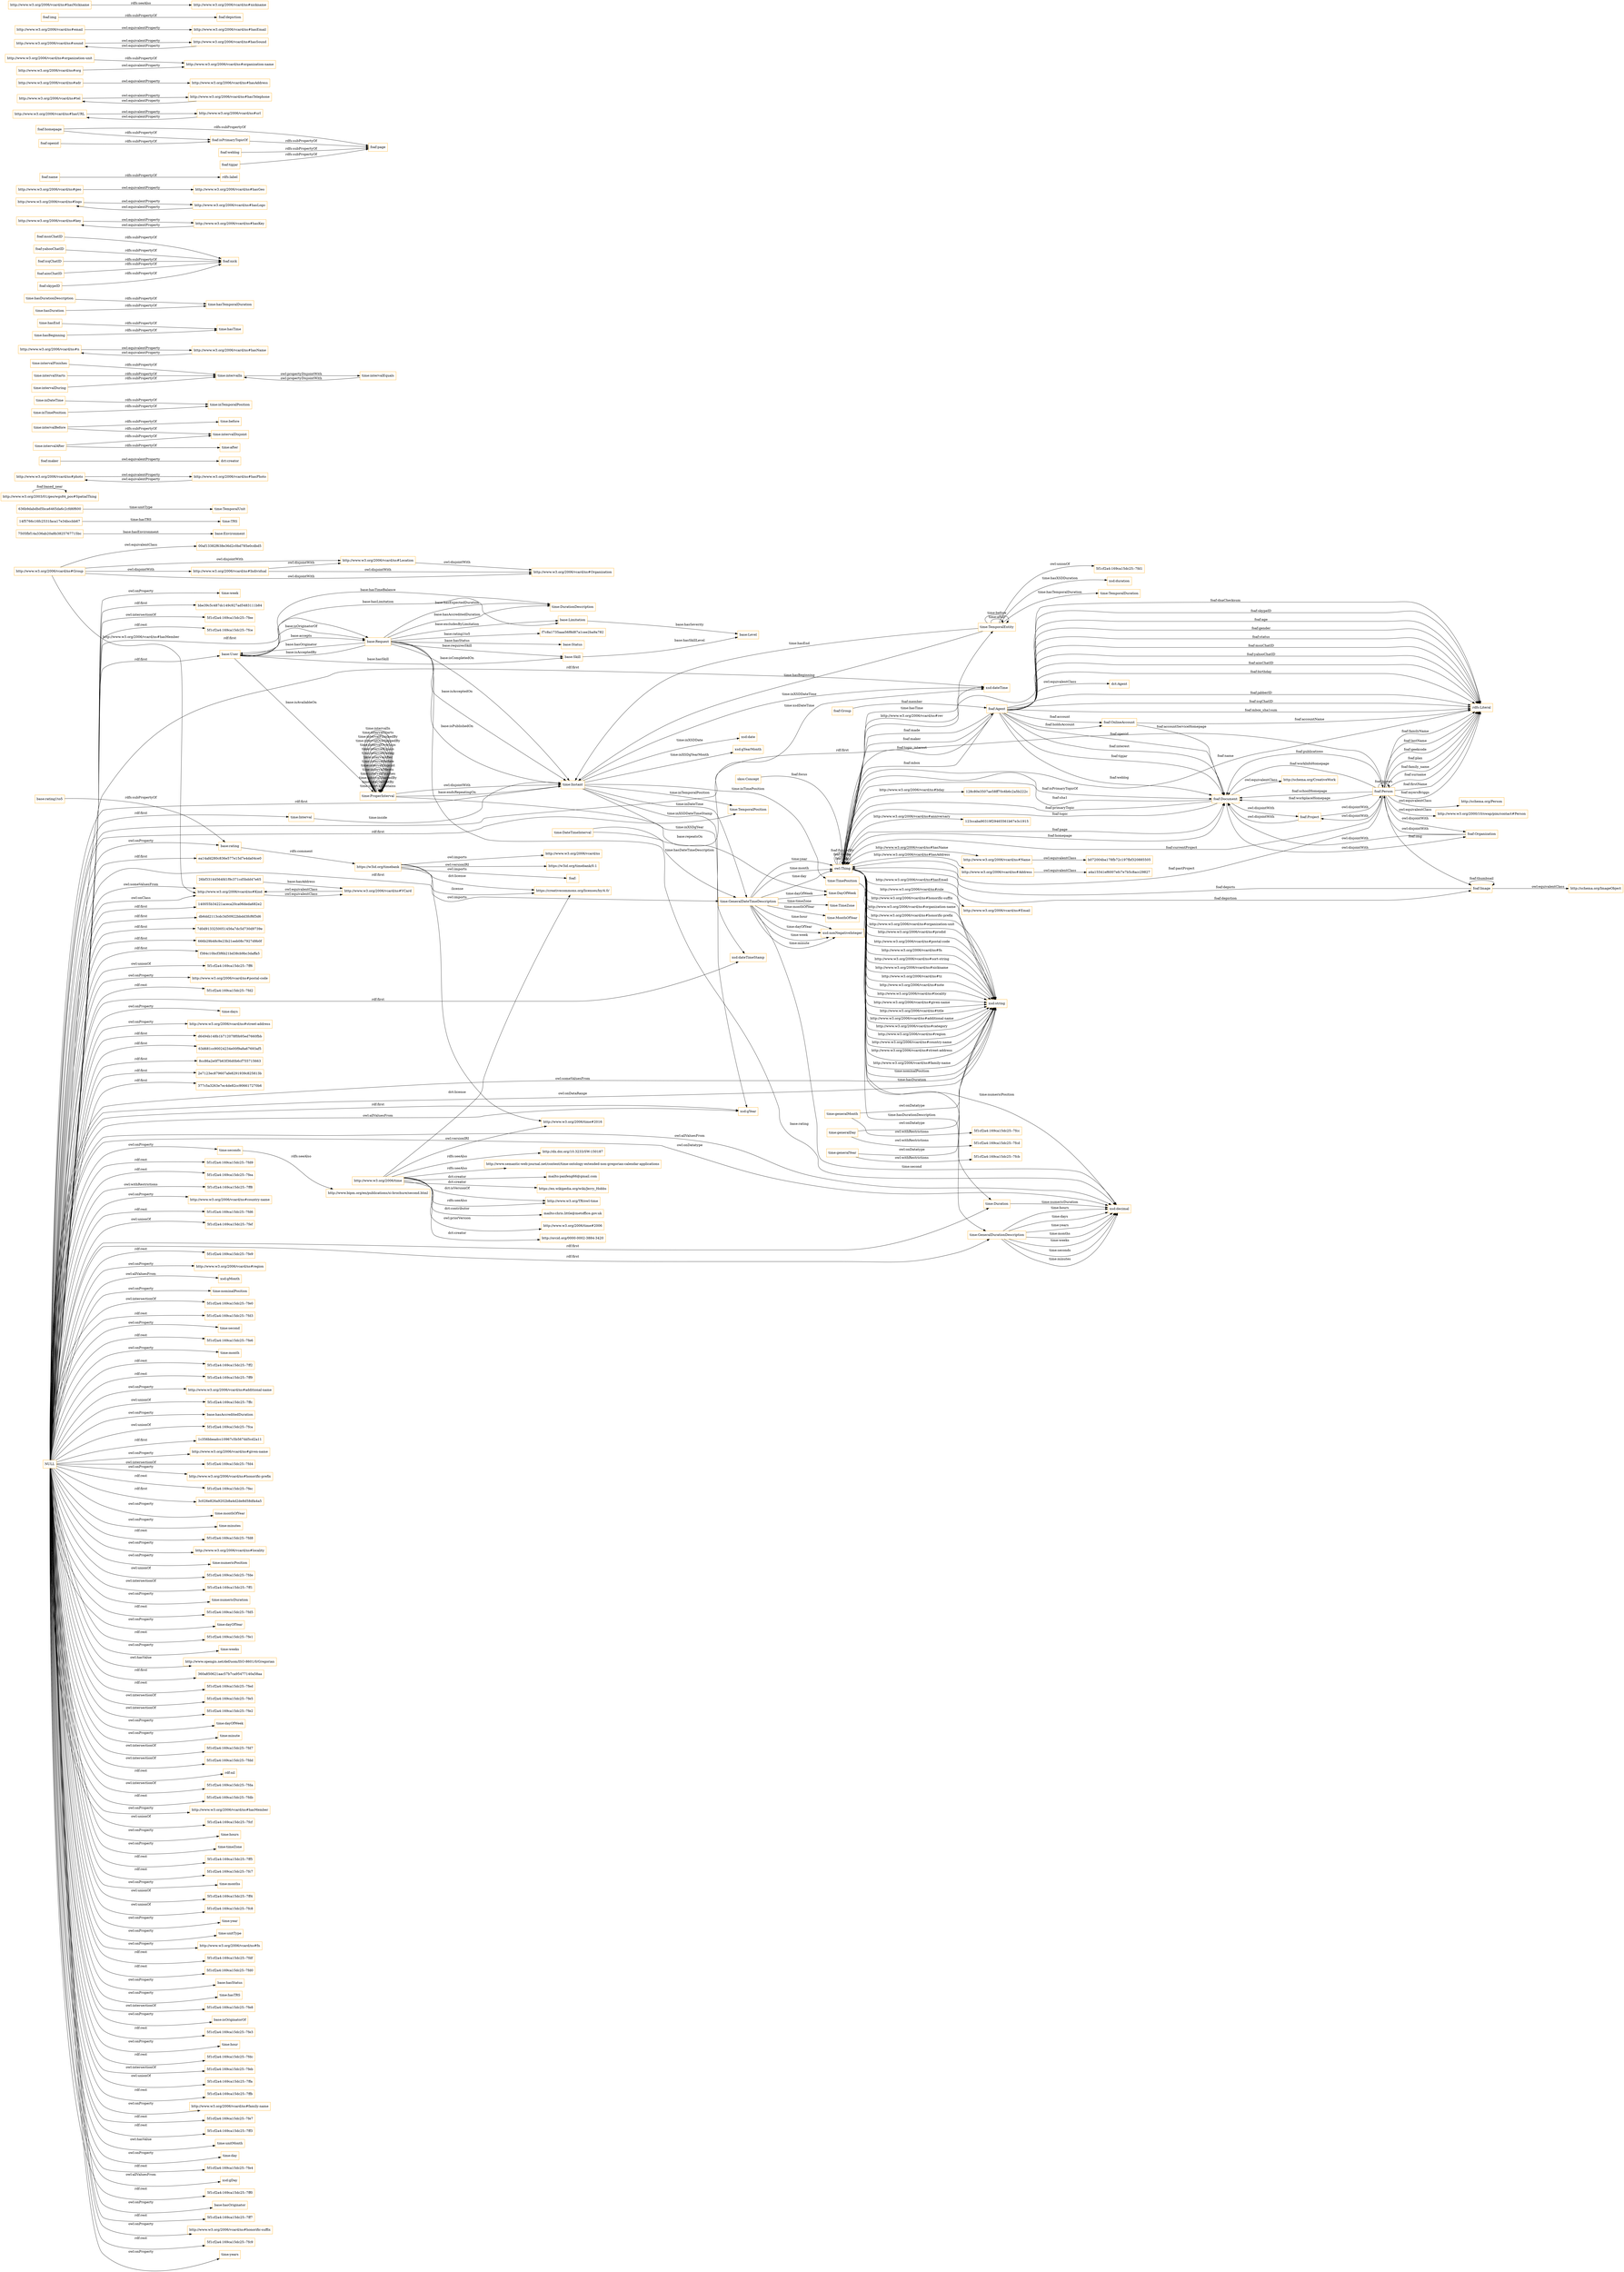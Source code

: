 digraph ar2dtool_diagram { 
rankdir=LR;
size="1501"
node [shape = rectangle, color="orange"]; "base:User" "base:Status" "base:Skill" "base:Request" "base:Limitation" "base:Level" "base:Environment" "7505fbf14a336ab20a8b3825767715bc" "26bf33144564fd1f9c371cd5bdd47e65" "ea14afd280c836e577e15d7e4da04ce0" "140055b34221aceca20ca06deda682e2" "db6dd2113cdc3d50922bbdd3fcf6f3d6" "7d0d9133250051456a7dc5d730d9739e" "666b29b48c9e23b21eeb08c7927d9b0f" "http://www.w3.org/2006/vcard/ns#Kind" "http://www.w3.org/2006/vcard/ns#Email" "00af13382f638e36d2c0bd785e0cdbd5" "a4a15541ef6007efc7e7b5c8acc29827" "http://www.w3.org/2006/vcard/ns#Location" "d6494b148b1b712078f0b95ed7660fbb" "b072004ba178fb72c197fbf320885505" "63d681cc90024234e00f9a8a67693af5" "http://www.w3.org/2006/vcard/ns#VCard" "8cc86a2e0f7b63f36d0b6cf755715663" "http://www.w3.org/2006/vcard/ns#Group" "2e7123ec879607afe8291939c825813b" "http://www.w3.org/2006/vcard/ns#Name" "http://www.w3.org/2006/vcard/ns#Individual" "http://www.w3.org/2006/vcard/ns#Address" "377c5a3263e7ec4de82cc906617270b6" "http://www.w3.org/2006/vcard/ns#Organization" "time:TimeZone" "time:GeneralDateTimeDescription" "time:DateTimeInterval" "time:DurationDescription" "time:TRS" "14f5766c16fc2531faca17e34bccbb67" "time:TemporalDuration" "time:Duration" "time:GeneralDurationDescription" "time:ProperInterval" "time:TimePosition" "time:TemporalPosition" "time:Interval" "time:TemporalEntity" "time:MonthOfYear" "636b9dabdbd5bca6465da6c2cfd6f600" "time:TemporalUnit" "time:Instant" "time:DayOfWeek" "foaf:Image" "foaf:Project" "foaf:Agent" "foaf:Document" "http://www.w3.org/2003/01/geo/wgs84_pos#SpatialThing" "foaf:OnlineAccount" "foaf:Person" "foaf:Organization" "foaf:Group" ; /*classes style*/
	"http://www.w3.org/2006/vcard/ns#photo" -> "http://www.w3.org/2006/vcard/ns#hasPhoto" [ label = "owl:equivalentProperty" ];
	"http://www.w3.org/2006/vcard/ns#hasPhoto" -> "http://www.w3.org/2006/vcard/ns#photo" [ label = "owl:equivalentProperty" ];
	"foaf:maker" -> "dct:creator" [ label = "owl:equivalentProperty" ];
	"http://www.w3.org/2006/time" -> "http://orcid.org/0000-0002-3884-3420" [ label = "dct:creator" ];
	"http://www.w3.org/2006/time" -> "http://www.w3.org/TR/owl-time" [ label = "rdfs:seeAlso" ];
	"http://www.w3.org/2006/time" -> "http://dx.doi.org/10.3233/SW-150187" [ label = "rdfs:seeAlso" ];
	"http://www.w3.org/2006/time" -> "http://www.semantic-web-journal.net/content/time-ontology-extended-non-gregorian-calendar-applications" [ label = "rdfs:seeAlso" ];
	"http://www.w3.org/2006/time" -> "http://www.w3.org/TR/owl-time" [ label = "dct:isVersionOf" ];
	"http://www.w3.org/2006/time" -> "http://www.w3.org/2006/time#2016" [ label = "owl:versionIRI" ];
	"http://www.w3.org/2006/time" -> "mailto:panfeng66@gmail.com" [ label = "dct:creator" ];
	"http://www.w3.org/2006/time" -> "https://en.wikipedia.org/wiki/Jerry_Hobbs" [ label = "dct:creator" ];
	"http://www.w3.org/2006/time" -> "mailto:chris.little@metoffice.gov.uk" [ label = "dct:contributor" ];
	"http://www.w3.org/2006/time" -> "http://www.w3.org/2006/time#2006" [ label = "owl:priorVersion" ];
	"http://www.w3.org/2006/time" -> "https://creativecommons.org/licenses/by/4.0/" [ label = "dct:license" ];
	"time:generalDay" -> "5f1cf2a4:169ca15dc25:-7fcd" [ label = "owl:withRestrictions" ];
	"time:generalDay" -> "xsd:string" [ label = "owl:onDatatype" ];
	"time:intervalBefore" -> "time:intervalDisjoint" [ label = "rdfs:subPropertyOf" ];
	"time:intervalBefore" -> "time:before" [ label = "rdfs:subPropertyOf" ];
	"time:inDateTime" -> "time:inTemporalPosition" [ label = "rdfs:subPropertyOf" ];
	"time:intervalFinishes" -> "time:intervalIn" [ label = "rdfs:subPropertyOf" ];
	"http://www.w3.org/2006/vcard/ns#n" -> "http://www.w3.org/2006/vcard/ns#hasName" [ label = "owl:equivalentProperty" ];
	"time:hasEnd" -> "time:hasTime" [ label = "rdfs:subPropertyOf" ];
	"time:hasDurationDescription" -> "time:hasTemporalDuration" [ label = "rdfs:subPropertyOf" ];
	"foaf:msnChatID" -> "foaf:nick" [ label = "rdfs:subPropertyOf" ];
	"foaf:yahooChatID" -> "foaf:nick" [ label = "rdfs:subPropertyOf" ];
	"time:intervalIn" -> "time:intervalEquals" [ label = "owl:propertyDisjointWith" ];
	"time:inTimePosition" -> "time:inTemporalPosition" [ label = "rdfs:subPropertyOf" ];
	"http://www.w3.org/2006/vcard/ns#VCard" -> "http://www.w3.org/2006/vcard/ns#Kind" [ label = "owl:equivalentClass" ];
	"http://www.w3.org/2006/vcard/ns#key" -> "http://www.w3.org/2006/vcard/ns#hasKey" [ label = "owl:equivalentProperty" ];
	"http://www.w3.org/2006/vcard/ns#Location" -> "http://www.w3.org/2006/vcard/ns#Organization" [ label = "owl:disjointWith" ];
	"time:generalYear" -> "5f1cf2a4:169ca15dc25:-7fcb" [ label = "owl:withRestrictions" ];
	"time:generalYear" -> "xsd:string" [ label = "owl:onDatatype" ];
	"http://www.w3.org/2006/vcard/ns#logo" -> "http://www.w3.org/2006/vcard/ns#hasLogo" [ label = "owl:equivalentProperty" ];
	"time:intervalStarts" -> "time:intervalIn" [ label = "rdfs:subPropertyOf" ];
	"foaf:Person" -> "foaf:Project" [ label = "owl:disjointWith" ];
	"foaf:Person" -> "http://schema.org/Person" [ label = "owl:equivalentClass" ];
	"foaf:Person" -> "http://www.w3.org/2000/10/swap/pim/contact#Person" [ label = "owl:equivalentClass" ];
	"foaf:Person" -> "foaf:Organization" [ label = "owl:disjointWith" ];
	"time:intervalDuring" -> "time:intervalIn" [ label = "rdfs:subPropertyOf" ];
	"http://www.w3.org/2006/vcard/ns#geo" -> "http://www.w3.org/2006/vcard/ns#hasGeo" [ label = "owl:equivalentProperty" ];
	"time:ProperInterval" -> "time:Instant" [ label = "owl:disjointWith" ];
	"time:seconds" -> "http://www.bipm.org/en/publications/si-brochure/second.html" [ label = "rdfs:seeAlso" ];
	"foaf:icqChatID" -> "foaf:nick" [ label = "rdfs:subPropertyOf" ];
	"foaf:name" -> "rdfs:label" [ label = "rdfs:subPropertyOf" ];
	"foaf:Project" -> "foaf:Document" [ label = "owl:disjointWith" ];
	"foaf:Project" -> "foaf:Person" [ label = "owl:disjointWith" ];
	"foaf:homepage" -> "foaf:page" [ label = "rdfs:subPropertyOf" ];
	"foaf:homepage" -> "foaf:isPrimaryTopicOf" [ label = "rdfs:subPropertyOf" ];
	"foaf:weblog" -> "foaf:page" [ label = "rdfs:subPropertyOf" ];
	"https://w3id.org/timebank" -> "http://www.w3.org/2006/time#2016" [ label = "owl:imports" ];
	"https://w3id.org/timebank" -> "http://www.w3.org/2006/vcard/ns" [ label = "owl:imports" ];
	"https://w3id.org/timebank" -> "https://creativecommons.org/licenses/by/4.0/" [ label = "dct:license" ];
	"https://w3id.org/timebank" -> "https://w3id.org/timebank/0.1" [ label = "owl:versionIRI" ];
	"https://w3id.org/timebank" -> "https://creativecommons.org/licenses/by/4.0/" [ label = ":license" ];
	"https://w3id.org/timebank" -> "foaf:" [ label = "owl:imports" ];
	"time:generalMonth" -> "5f1cf2a4:169ca15dc25:-7fcc" [ label = "owl:withRestrictions" ];
	"time:generalMonth" -> "xsd:string" [ label = "owl:onDatatype" ];
	"http://www.w3.org/2006/vcard/ns#hasURL" -> "http://www.w3.org/2006/vcard/ns#url" [ label = "owl:equivalentProperty" ];
	"time:intervalEquals" -> "time:intervalIn" [ label = "owl:propertyDisjointWith" ];
	"foaf:Image" -> "http://schema.org/ImageObject" [ label = "owl:equivalentClass" ];
	"http://www.w3.org/2006/vcard/ns#tel" -> "http://www.w3.org/2006/vcard/ns#hasTelephone" [ label = "owl:equivalentProperty" ];
	"foaf:isPrimaryTopicOf" -> "foaf:page" [ label = "rdfs:subPropertyOf" ];
	"foaf:Document" -> "foaf:Project" [ label = "owl:disjointWith" ];
	"foaf:Document" -> "foaf:Organization" [ label = "owl:disjointWith" ];
	"foaf:Document" -> "http://schema.org/CreativeWork" [ label = "owl:equivalentClass" ];
	"http://www.w3.org/2006/vcard/ns#adr" -> "http://www.w3.org/2006/vcard/ns#hasAddress" [ label = "owl:equivalentProperty" ];
	"base:rating" -> "https://w3id.org/timebank" [ label = "rdfs:comment" ];
	"foaf:aimChatID" -> "foaf:nick" [ label = "rdfs:subPropertyOf" ];
	"http://www.w3.org/2006/vcard/ns#Group" -> "00af13382f638e36d2c0bd785e0cdbd5" [ label = "owl:equivalentClass" ];
	"http://www.w3.org/2006/vcard/ns#Group" -> "http://www.w3.org/2006/vcard/ns#Organization" [ label = "owl:disjointWith" ];
	"http://www.w3.org/2006/vcard/ns#Group" -> "http://www.w3.org/2006/vcard/ns#Location" [ label = "owl:disjointWith" ];
	"http://www.w3.org/2006/vcard/ns#Group" -> "http://www.w3.org/2006/vcard/ns#Individual" [ label = "owl:disjointWith" ];
	"http://www.w3.org/2006/vcard/ns#hasTelephone" -> "http://www.w3.org/2006/vcard/ns#tel" [ label = "owl:equivalentProperty" ];
	"time:hasDuration" -> "time:hasTemporalDuration" [ label = "rdfs:subPropertyOf" ];
	"time:hasBeginning" -> "time:hasTime" [ label = "rdfs:subPropertyOf" ];
	"http://www.w3.org/2006/vcard/ns#Kind" -> "http://www.w3.org/2006/vcard/ns#VCard" [ label = "owl:equivalentClass" ];
	"foaf:openid" -> "foaf:isPrimaryTopicOf" [ label = "rdfs:subPropertyOf" ];
	"http://www.w3.org/2006/vcard/ns#organization-unit" -> "http://www.w3.org/2006/vcard/ns#organization-name" [ label = "rdfs:subPropertyOf" ];
	"http://www.w3.org/2006/vcard/ns#sound" -> "http://www.w3.org/2006/vcard/ns#hasSound" [ label = "owl:equivalentProperty" ];
	"http://www.w3.org/2006/vcard/ns#hasSound" -> "http://www.w3.org/2006/vcard/ns#sound" [ label = "owl:equivalentProperty" ];
	"http://www.w3.org/2006/vcard/ns#hasKey" -> "http://www.w3.org/2006/vcard/ns#key" [ label = "owl:equivalentProperty" ];
	"http://www.w3.org/2006/vcard/ns#email" -> "http://www.w3.org/2006/vcard/ns#hasEmail" [ label = "owl:equivalentProperty" ];
	"foaf:Agent" -> "dct:Agent" [ label = "owl:equivalentClass" ];
	"foaf:Organization" -> "foaf:Document" [ label = "owl:disjointWith" ];
	"foaf:Organization" -> "foaf:Person" [ label = "owl:disjointWith" ];
	"foaf:img" -> "foaf:depiction" [ label = "rdfs:subPropertyOf" ];
	"foaf:skypeID" -> "foaf:nick" [ label = "rdfs:subPropertyOf" ];
	"time:TemporalEntity" -> "5f1cf2a4:169ca15dc25:-7fd1" [ label = "owl:unionOf" ];
	"http://www.w3.org/2006/vcard/ns#Individual" -> "http://www.w3.org/2006/vcard/ns#Organization" [ label = "owl:disjointWith" ];
	"http://www.w3.org/2006/vcard/ns#Individual" -> "http://www.w3.org/2006/vcard/ns#Location" [ label = "owl:disjointWith" ];
	"base:rating1to5" -> "base:rating" [ label = "rdfs:subPropertyOf" ];
	"http://www.w3.org/2006/vcard/ns#hasLogo" -> "http://www.w3.org/2006/vcard/ns#logo" [ label = "owl:equivalentProperty" ];
	"NULL" -> "5f1cf2a4:169ca15dc25:-7fea" [ label = "rdf:rest" ];
	"NULL" -> "foaf:Person" [ label = "rdf:first" ];
	"NULL" -> "5f1cf2a4:169ca15dc25:-7ff8" [ label = "owl:withRestrictions" ];
	"NULL" -> "http://www.w3.org/2006/vcard/ns#country-name" [ label = "owl:onProperty" ];
	"NULL" -> "666b29b48c9e23b21eeb08c7927d9b0f" [ label = "rdf:first" ];
	"NULL" -> "5f1cf2a4:169ca15dc25:-7fd6" [ label = "rdf:rest" ];
	"NULL" -> "5f1cf2a4:169ca15dc25:-7fef" [ label = "owl:unionOf" ];
	"NULL" -> "xsd:gYear" [ label = "rdf:first" ];
	"NULL" -> "2e7123ec879607afe8291939c825813b" [ label = "rdf:first" ];
	"NULL" -> "5f1cf2a4:169ca15dc25:-7fe9" [ label = "rdf:rest" ];
	"NULL" -> "http://www.w3.org/2006/vcard/ns#region" [ label = "owl:onProperty" ];
	"NULL" -> "xsd:gMonth" [ label = "owl:allValuesFrom" ];
	"NULL" -> "time:nominalPosition" [ label = "owl:onProperty" ];
	"NULL" -> "5f1cf2a4:169ca15dc25:-7fe0" [ label = "owl:intersectionOf" ];
	"NULL" -> "5f1cf2a4:169ca15dc25:-7fd3" [ label = "rdf:rest" ];
	"NULL" -> "7d0d9133250051456a7dc5d730d9739e" [ label = "rdf:first" ];
	"NULL" -> "base:Request" [ label = "rdf:first" ];
	"NULL" -> "time:second" [ label = "owl:onProperty" ];
	"NULL" -> "5f1cf2a4:169ca15dc25:-7fe6" [ label = "rdf:rest" ];
	"NULL" -> "http://www.w3.org/2006/vcard/ns#Kind" [ label = "owl:onClass" ];
	"NULL" -> "time:month" [ label = "owl:onProperty" ];
	"NULL" -> "5f1cf2a4:169ca15dc25:-7ff2" [ label = "rdf:rest" ];
	"NULL" -> "base:User" [ label = "rdf:first" ];
	"NULL" -> "5f1cf2a4:169ca15dc25:-7ff9" [ label = "rdf:rest" ];
	"NULL" -> "db6dd2113cdc3d50922bbdd3fcf6f3d6" [ label = "rdf:first" ];
	"NULL" -> "http://www.w3.org/2006/vcard/ns#additional-name" [ label = "owl:onProperty" ];
	"NULL" -> "time:GeneralDurationDescription" [ label = "rdf:first" ];
	"NULL" -> "5f1cf2a4:169ca15dc25:-7ffc" [ label = "owl:unionOf" ];
	"NULL" -> "base:hasAccreditedDuration" [ label = "owl:onProperty" ];
	"NULL" -> "5f1cf2a4:169ca15dc25:-7fca" [ label = "owl:unionOf" ];
	"NULL" -> "1c356bbeadcc10967c5b567dd5cd2a11" [ label = "rdf:first" ];
	"NULL" -> "time:GeneralDateTimeDescription" [ label = "rdf:first" ];
	"NULL" -> "http://www.w3.org/2006/vcard/ns#given-name" [ label = "owl:onProperty" ];
	"NULL" -> "5f1cf2a4:169ca15dc25:-7fd4" [ label = "owl:intersectionOf" ];
	"NULL" -> "http://www.w3.org/2006/vcard/ns#honorific-prefix" [ label = "owl:onProperty" ];
	"NULL" -> "5f1cf2a4:169ca15dc25:-7fec" [ label = "rdf:rest" ];
	"NULL" -> "3c026e826a9202b8a4d2de8d58dfa4a5" [ label = "rdf:first" ];
	"NULL" -> "time:monthOfYear" [ label = "owl:onProperty" ];
	"NULL" -> "time:minutes" [ label = "owl:onProperty" ];
	"NULL" -> "d6494b148b1b712078f0b95ed7660fbb" [ label = "rdf:first" ];
	"NULL" -> "5f1cf2a4:169ca15dc25:-7fd8" [ label = "rdf:rest" ];
	"NULL" -> "http://www.w3.org/2006/vcard/ns#locality" [ label = "owl:onProperty" ];
	"NULL" -> "time:numericPosition" [ label = "owl:onProperty" ];
	"NULL" -> "5f1cf2a4:169ca15dc25:-7fde" [ label = "owl:unionOf" ];
	"NULL" -> "5f1cf2a4:169ca15dc25:-7ff1" [ label = "owl:intersectionOf" ];
	"NULL" -> "time:numericDuration" [ label = "owl:onProperty" ];
	"NULL" -> "xsd:decimal" [ label = "owl:onDatatype" ];
	"NULL" -> "5f1cf2a4:169ca15dc25:-7fd5" [ label = "rdf:rest" ];
	"NULL" -> "time:dayOfYear" [ label = "owl:onProperty" ];
	"NULL" -> "5f1cf2a4:169ca15dc25:-7fe1" [ label = "rdf:rest" ];
	"NULL" -> "time:weeks" [ label = "owl:onProperty" ];
	"NULL" -> "http://www.opengis.net/def/uom/ISO-8601/0/Gregorian" [ label = "owl:hasValue" ];
	"NULL" -> "360a850621aac57b7ca95477140a58aa" [ label = "rdf:first" ];
	"NULL" -> "time:TemporalPosition" [ label = "rdf:first" ];
	"NULL" -> "5f1cf2a4:169ca15dc25:-7fed" [ label = "rdf:rest" ];
	"NULL" -> "5f1cf2a4:169ca15dc25:-7fe5" [ label = "owl:intersectionOf" ];
	"NULL" -> "5f1cf2a4:169ca15dc25:-7fe2" [ label = "owl:intersectionOf" ];
	"NULL" -> "time:dayOfWeek" [ label = "owl:onProperty" ];
	"NULL" -> "time:minute" [ label = "owl:onProperty" ];
	"NULL" -> "5f1cf2a4:169ca15dc25:-7fd7" [ label = "owl:intersectionOf" ];
	"NULL" -> "5f1cf2a4:169ca15dc25:-7fdd" [ label = "owl:intersectionOf" ];
	"NULL" -> "rdf:nil" [ label = "rdf:rest" ];
	"NULL" -> "5f1cf2a4:169ca15dc25:-7fda" [ label = "owl:intersectionOf" ];
	"NULL" -> "http://www.w3.org/2006/vcard/ns#Kind" [ label = "owl:someValuesFrom" ];
	"NULL" -> "5f1cf2a4:169ca15dc25:-7fdb" [ label = "rdf:rest" ];
	"NULL" -> "http://www.w3.org/2006/vcard/ns#hasMember" [ label = "owl:onProperty" ];
	"NULL" -> "5f1cf2a4:169ca15dc25:-7fcf" [ label = "owl:unionOf" ];
	"NULL" -> "time:hours" [ label = "owl:onProperty" ];
	"NULL" -> "time:timeZone" [ label = "owl:onProperty" ];
	"NULL" -> "5f1cf2a4:169ca15dc25:-7ff5" [ label = "rdf:rest" ];
	"NULL" -> "5f1cf2a4:169ca15dc25:-7fc7" [ label = "rdf:rest" ];
	"NULL" -> "time:months" [ label = "owl:onProperty" ];
	"NULL" -> "5f1cf2a4:169ca15dc25:-7ff4" [ label = "owl:unionOf" ];
	"NULL" -> "base:rating" [ label = "owl:onProperty" ];
	"NULL" -> "5f1cf2a4:169ca15dc25:-7fc8" [ label = "owl:unionOf" ];
	"NULL" -> "time:year" [ label = "owl:onProperty" ];
	"NULL" -> "time:unitType" [ label = "owl:onProperty" ];
	"NULL" -> "time:Duration" [ label = "rdf:first" ];
	"NULL" -> "time:seconds" [ label = "owl:onProperty" ];
	"NULL" -> "xsd:dateTime" [ label = "rdf:first" ];
	"NULL" -> "http://www.w3.org/2006/vcard/ns#fn" [ label = "owl:onProperty" ];
	"NULL" -> "8cc86a2e0f7b63f36d0b6cf755715663" [ label = "rdf:first" ];
	"NULL" -> "5f1cf2a4:169ca15dc25:-7fdf" [ label = "rdf:rest" ];
	"NULL" -> "5f1cf2a4:169ca15dc25:-7fd0" [ label = "rdf:rest" ];
	"NULL" -> "base:hasStatus" [ label = "owl:onProperty" ];
	"NULL" -> "time:hasTRS" [ label = "owl:onProperty" ];
	"NULL" -> "63d681cc90024234e00f9a8a67693af5" [ label = "rdf:first" ];
	"NULL" -> "5f1cf2a4:169ca15dc25:-7fe8" [ label = "owl:intersectionOf" ];
	"NULL" -> "base:isOriginatorOf" [ label = "owl:onProperty" ];
	"NULL" -> "5f1cf2a4:169ca15dc25:-7fe3" [ label = "rdf:rest" ];
	"NULL" -> "time:hour" [ label = "owl:onProperty" ];
	"NULL" -> "5f1cf2a4:169ca15dc25:-7fdc" [ label = "rdf:rest" ];
	"NULL" -> "5f1cf2a4:169ca15dc25:-7feb" [ label = "owl:intersectionOf" ];
	"NULL" -> "5f1cf2a4:169ca15dc25:-7ffa" [ label = "owl:unionOf" ];
	"NULL" -> "5f1cf2a4:169ca15dc25:-7ffb" [ label = "rdf:rest" ];
	"NULL" -> "xsd:string" [ label = "owl:onDataRange" ];
	"NULL" -> "http://www.w3.org/2006/vcard/ns#family-name" [ label = "owl:onProperty" ];
	"NULL" -> "ea14afd280c836e577e15d7e4da04ce0" [ label = "rdf:first" ];
	"NULL" -> "5f1cf2a4:169ca15dc25:-7fe7" [ label = "rdf:rest" ];
	"NULL" -> "5f1cf2a4:169ca15dc25:-7ff3" [ label = "rdf:rest" ];
	"NULL" -> "time:unitMonth" [ label = "owl:hasValue" ];
	"NULL" -> "xsd:gYear" [ label = "owl:allValuesFrom" ];
	"NULL" -> "time:day" [ label = "owl:onProperty" ];
	"NULL" -> "5f1cf2a4:169ca15dc25:-7fe4" [ label = "rdf:rest" ];
	"NULL" -> "xsd:gDay" [ label = "owl:allValuesFrom" ];
	"NULL" -> "5f1cf2a4:169ca15dc25:-7ff0" [ label = "rdf:rest" ];
	"NULL" -> "140055b34221aceca20ca06deda682e2" [ label = "rdf:first" ];
	"NULL" -> "base:hasOriginator" [ label = "owl:onProperty" ];
	"NULL" -> "377c5a3263e7ec4de82cc906617270b6" [ label = "rdf:first" ];
	"NULL" -> "time:Interval" [ label = "rdf:first" ];
	"NULL" -> "5f1cf2a4:169ca15dc25:-7ff7" [ label = "rdf:rest" ];
	"NULL" -> "http://www.w3.org/2006/vcard/ns#honorific-suffix" [ label = "owl:onProperty" ];
	"NULL" -> "5f1cf2a4:169ca15dc25:-7fc9" [ label = "rdf:rest" ];
	"NULL" -> "time:years" [ label = "owl:onProperty" ];
	"NULL" -> "time:Instant" [ label = "rdf:first" ];
	"NULL" -> "time:week" [ label = "owl:onProperty" ];
	"NULL" -> "xsd:decimal" [ label = "owl:allValuesFrom" ];
	"NULL" -> "bbe39c5c487dc149c927ad5483111b84" [ label = "rdf:first" ];
	"NULL" -> "5f1cf2a4:169ca15dc25:-7fee" [ label = "owl:intersectionOf" ];
	"NULL" -> "5f1cf2a4:169ca15dc25:-7fce" [ label = "rdf:rest" ];
	"NULL" -> "xsd:dateTimeStamp" [ label = "rdf:first" ];
	"NULL" -> "f384c10bcf3f6b21bd38cb9bc3daffa5" [ label = "rdf:first" ];
	"NULL" -> "5f1cf2a4:169ca15dc25:-7ff6" [ label = "owl:unionOf" ];
	"NULL" -> "http://www.w3.org/2006/vcard/ns#postal-code" [ label = "owl:onProperty" ];
	"NULL" -> "5f1cf2a4:169ca15dc25:-7fd2" [ label = "rdf:rest" ];
	"NULL" -> "time:days" [ label = "owl:onProperty" ];
	"NULL" -> "http://www.w3.org/2006/vcard/ns#street-address" [ label = "owl:onProperty" ];
	"NULL" -> "xsd:string" [ label = "owl:someValuesFrom" ];
	"NULL" -> "5f1cf2a4:169ca15dc25:-7fd9" [ label = "rdf:rest" ];
	"http://www.w3.org/2006/vcard/ns#hasNickname" -> "http://www.w3.org/2006/vcard/ns#nickname" [ label = "rdfs:seeAlso" ];
	"http://www.w3.org/2006/vcard/ns#hasName" -> "http://www.w3.org/2006/vcard/ns#n" [ label = "owl:equivalentProperty" ];
	"time:intervalAfter" -> "time:intervalDisjoint" [ label = "rdfs:subPropertyOf" ];
	"time:intervalAfter" -> "time:after" [ label = "rdfs:subPropertyOf" ];
	"http://www.w3.org/2006/vcard/ns#org" -> "http://www.w3.org/2006/vcard/ns#organization-name" [ label = "owl:equivalentProperty" ];
	"http://www.w3.org/2006/vcard/ns#Address" -> "a4a15541ef6007efc7e7b5c8acc29827" [ label = "owl:equivalentClass" ];
	"foaf:tipjar" -> "foaf:page" [ label = "rdfs:subPropertyOf" ];
	"http://www.w3.org/2006/vcard/ns#url" -> "http://www.w3.org/2006/vcard/ns#hasURL" [ label = "owl:equivalentProperty" ];
	"http://www.w3.org/2006/vcard/ns#Name" -> "b072004ba178fb72c197fbf320885505" [ label = "owl:equivalentClass" ];
	"time:TimePosition" -> "xsd:string" [ label = "time:nominalPosition" ];
	"owl:Thing" -> "rdfs:Literal" [ label = "foaf:name" ];
	"owl:Thing" -> "foaf:Document" [ label = "foaf:page" ];
	"time:GeneralDateTimeDescription" -> "time:DayOfWeek" [ label = "time:dayOfWeek" ];
	"time:TemporalEntity" -> "time:Instant" [ label = "time:hasEnd" ];
	"time:ProperInterval" -> "time:Instant" [ label = "base:endsRepeatingOn" ];
	"time:ProperInterval" -> "time:ProperInterval" [ label = "time:intervalContains" ];
	"time:Instant" -> "xsd:gYear" [ label = "time:inXSDgYear" ];
	"foaf:Agent" -> "foaf:Document" [ label = "foaf:openid" ];
	"owl:Thing" -> "xsd:string" [ label = "http://www.w3.org/2006/vcard/ns#prodid" ];
	"time:TemporalEntity" -> "time:Instant" [ label = "time:hasBeginning" ];
	"owl:Thing" -> "xsd:string" [ label = "http://www.w3.org/2006/vcard/ns#postal-code" ];
	"base:Request" -> "time:Instant" [ label = "base:isCompletedOn" ];
	"owl:Thing" -> "rdfs:Literal" [ label = "foaf:dnaChecksum" ];
	"owl:Thing" -> "xsd:string" [ label = "http://www.w3.org/2006/vcard/ns#fn" ];
	"time:ProperInterval" -> "time:ProperInterval" [ label = "time:intervalMetBy" ];
	"time:Instant" -> "xsd:dateTimeStamp" [ label = "time:inXSDDateTimeStamp" ];
	"foaf:Person" -> "owl:Thing" [ label = "foaf:pastProject" ];
	"owl:Thing" -> "time:GeneralDurationDescription" [ label = "time:hasDurationDescription" ];
	"foaf:Person" -> "rdfs:Literal" [ label = "foaf:surname" ];
	"foaf:Person" -> "rdfs:Literal" [ label = "foaf:firstName" ];
	"time:GeneralDurationDescription" -> "xsd:decimal" [ label = "time:seconds" ];
	"time:Instant" -> "xsd:date" [ label = "time:inXSDDate" ];
	"time:DateTimeInterval" -> "xsd:dateTime" [ label = "time:xsdDateTime" ];
	"base:Request" -> "base:Skill" [ label = "base:requiresSkill" ];
	"foaf:Agent" -> "owl:Thing" [ label = "foaf:topic_interest" ];
	"owl:Thing" -> "xsd:string" [ label = "http://www.w3.org/2006/vcard/ns#sort-string" ];
	"owl:Thing" -> "128c80e3507ae58ff70c6b6c2a5b222c" [ label = "http://www.w3.org/2006/vcard/ns#bday" ];
	"base:Request" -> "base:Status" [ label = "base:hasStatus" ];
	"time:GeneralDateTimeDescription" -> "time:TimeZone" [ label = "time:timeZone" ];
	"http://www.w3.org/2003/01/geo/wgs84_pos#SpatialThing" -> "http://www.w3.org/2003/01/geo/wgs84_pos#SpatialThing" [ label = "foaf:based_near" ];
	"foaf:Agent" -> "foaf:OnlineAccount" [ label = "foaf:account" ];
	"foaf:Agent" -> "rdfs:Literal" [ label = "foaf:gender" ];
	"owl:Thing" -> "time:TemporalEntity" [ label = "time:hasTime" ];
	"time:ProperInterval" -> "time:ProperInterval" [ label = "time:intervalStartedBy" ];
	"foaf:Agent" -> "rdfs:Literal" [ label = "foaf:status" ];
	"time:Instant" -> "xsd:dateTime" [ label = "time:inXSDDateTime" ];
	"owl:Thing" -> "foaf:Document" [ label = "foaf:homepage" ];
	"base:Skill" -> "base:Level" [ label = "base:hasSkillLevel" ];
	"foaf:Agent" -> "foaf:Document" [ label = "foaf:interest" ];
	"time:TemporalEntity" -> "xsd:duration" [ label = "time:hasXSDDuration" ];
	"foaf:Agent" -> "rdfs:Literal" [ label = "foaf:msnChatID" ];
	"time:GeneralDateTimeDescription" -> "xsd:nonNegativeInteger" [ label = "time:minute" ];
	"time:GeneralDurationDescription" -> "xsd:decimal" [ label = "time:minutes" ];
	"time:ProperInterval" -> "time:ProperInterval" [ label = "time:intervalFinishes" ];
	"owl:Thing" -> "xsd:string" [ label = "http://www.w3.org/2006/vcard/ns#nickname" ];
	"owl:Thing" -> "foaf:Agent" [ label = "foaf:maker" ];
	"7505fbf14a336ab20a8b3825767715bc" -> "base:Environment" [ label = "base:hasEnvironment" ];
	"foaf:Agent" -> "rdfs:Literal" [ label = "foaf:yahooChatID" ];
	"foaf:OnlineAccount" -> "foaf:Document" [ label = "foaf:accountServiceHomepage" ];
	"time:Instant" -> "time:TimePosition" [ label = "time:inTimePosition" ];
	"owl:Thing" -> "xsd:string" [ label = "http://www.w3.org/2006/vcard/ns#tz" ];
	"foaf:Person" -> "rdfs:Literal" [ label = "foaf:myersBriggs" ];
	"owl:Thing" -> "xsd:string" [ label = "http://www.w3.org/2006/vcard/ns#note" ];
	"time:ProperInterval" -> "time:ProperInterval" [ label = "time:intervalMeets" ];
	"foaf:Person" -> "rdfs:Literal" [ label = "foaf:familyName" ];
	"14f5766c16fc2531faca17e34bccbb67" -> "time:TRS" [ label = "time:hasTRS" ];
	"owl:Thing" -> "123ccaba90319f29465561b67e3c1915" [ label = "http://www.w3.org/2006/vcard/ns#anniversary" ];
	"owl:Thing" -> "xsd:string" [ label = "http://www.w3.org/2006/vcard/ns#locality" ];
	"base:User" -> "base:Request" [ label = "base:isOriginatorOf" ];
	"foaf:Group" -> "foaf:Agent" [ label = "foaf:member" ];
	"owl:Thing" -> "xsd:string" [ label = "http://www.w3.org/2006/vcard/ns#given-name" ];
	"time:TimePosition" -> "xsd:decimal" [ label = "time:numericPosition" ];
	"time:TemporalEntity" -> "time:TemporalDuration" [ label = "time:hasTemporalDuration" ];
	"owl:Thing" -> "xsd:string" [ label = "http://www.w3.org/2006/vcard/ns#title" ];
	"foaf:Person" -> "foaf:Person" [ label = "foaf:knows" ];
	"owl:Thing" -> "owl:Thing" [ label = "foaf:logo" ];
	"time:ProperInterval" -> "time:ProperInterval" [ label = "time:intervalDisjoint" ];
	"foaf:Agent" -> "rdfs:Literal" [ label = "foaf:aimChatID" ];
	"owl:Thing" -> "owl:Thing" [ label = "foaf:theme" ];
	"base:Limitation" -> "base:Level" [ label = "base:hasSeverity" ];
	"time:ProperInterval" -> "time:ProperInterval" [ label = "time:intervalBefore" ];
	"time:TemporalEntity" -> "time:TemporalEntity" [ label = "time:after" ];
	"time:ProperInterval" -> "time:ProperInterval" [ label = "time:intervalAfter" ];
	"http://www.w3.org/2006/vcard/ns#Group" -> "http://www.w3.org/2006/vcard/ns#Kind" [ label = "http://www.w3.org/2006/vcard/ns#hasMember" ];
	"owl:Thing" -> "xsd:string" [ label = "http://www.w3.org/2006/vcard/ns#additional-name" ];
	"time:ProperInterval" -> "time:DayOfWeek" [ label = "base:repeatsOn" ];
	"time:DateTimeInterval" -> "time:GeneralDateTimeDescription" [ label = "time:hasDateTimeDescription" ];
	"base:Request" -> "time:Instant" [ label = "base:isAcceptedOn" ];
	"foaf:Person" -> "owl:Thing" [ label = "foaf:currentProject" ];
	"base:Request" -> "time:DurationDescription" [ label = "base:hasExpectedDuration" ];
	"time:ProperInterval" -> "time:ProperInterval" [ label = "time:intervalDuring" ];
	"time:ProperInterval" -> "time:ProperInterval" [ label = "time:intervalEquals" ];
	"time:Duration" -> "xsd:decimal" [ label = "time:numericDuration" ];
	"foaf:Agent" -> "rdfs:Literal" [ label = "foaf:skypeID" ];
	"foaf:Person" -> "rdfs:Literal" [ label = "foaf:lastName" ];
	"foaf:Agent" -> "rdfs:Literal" [ label = "foaf:birthday" ];
	"26bf33144564fd1f9c371cd5bdd47e65" -> "http://www.w3.org/2006/vcard/ns#VCard" [ label = "base:hasAddress" ];
	"base:Request" -> "base:User" [ label = "base:hasOriginator" ];
	"foaf:Image" -> "owl:Thing" [ label = "foaf:depicts" ];
	"base:Request" -> "time:Instant" [ label = "base:isPublishedOn" ];
	"owl:Thing" -> "http://www.w3.org/2006/vcard/ns#Name" [ label = "http://www.w3.org/2006/vcard/ns#hasName" ];
	"owl:Thing" -> "xsd:dateTime" [ label = "http://www.w3.org/2006/vcard/ns#rev" ];
	"foaf:Document" -> "owl:Thing" [ label = "foaf:sha1" ];
	"time:GeneralDurationDescription" -> "xsd:decimal" [ label = "time:hours" ];
	"636b9dabdbd5bca6465da6c2cfd6f600" -> "time:TemporalUnit" [ label = "time:unitType" ];
	"base:Request" -> "xsd:decimal" [ label = "base:rating" ];
	"time:GeneralDateTimeDescription" -> "owl:Thing" [ label = "time:year" ];
	"owl:Thing" -> "xsd:string" [ label = "http://www.w3.org/2006/vcard/ns#category" ];
	"foaf:Agent" -> "foaf:Document" [ label = "foaf:tipjar" ];
	"foaf:Person" -> "foaf:Document" [ label = "foaf:publications" ];
	"base:User" -> "time:DurationDescription" [ label = "base:hasTimeBalance" ];
	"owl:Thing" -> "xsd:string" [ label = "http://www.w3.org/2006/vcard/ns#region" ];
	"time:ProperInterval" -> "time:ProperInterval" [ label = "time:intervalOverlaps" ];
	"time:ProperInterval" -> "time:ProperInterval" [ label = "time:intervalOverlappedBy" ];
	"owl:Thing" -> "http://www.w3.org/2006/vcard/ns#Address" [ label = "http://www.w3.org/2006/vcard/ns#hasAddress" ];
	"owl:Thing" -> "owl:Thing" [ label = "foaf:fundedBy" ];
	"base:Request" -> "base:Limitation" [ label = "base:excludesByLimitation" ];
	"time:Instant" -> "time:TemporalPosition" [ label = "time:inTemporalPosition" ];
	"time:GeneralDurationDescription" -> "xsd:decimal" [ label = "time:days" ];
	"foaf:Person" -> "foaf:Image" [ label = "foaf:img" ];
	"owl:Thing" -> "xsd:string" [ label = "http://www.w3.org/2006/vcard/ns#country-name" ];
	"foaf:Agent" -> "rdfs:Literal" [ label = "foaf:jabberID" ];
	"owl:Thing" -> "xsd:string" [ label = "http://www.w3.org/2006/vcard/ns#street-address" ];
	"base:User" -> "base:Limitation" [ label = "base:hasLimitation" ];
	"foaf:Person" -> "foaf:Document" [ label = "foaf:workInfoHomepage" ];
	"time:Instant" -> "xsd:gYearMonth" [ label = "time:inXSDgYearMonth" ];
	"foaf:Agent" -> "rdfs:Literal" [ label = "foaf:icqChatID" ];
	"time:Instant" -> "time:GeneralDateTimeDescription" [ label = "time:inDateTime" ];
	"base:Request" -> "f7c8a1735aaa56f8d87a1cee2ba9a782" [ label = "base:rating1to5" ];
	"foaf:Agent" -> "foaf:Document" [ label = "foaf:weblog" ];
	"owl:Thing" -> "xsd:string" [ label = "http://www.w3.org/2006/vcard/ns#family-name" ];
	"foaf:Person" -> "foaf:Document" [ label = "foaf:workplaceHomepage" ];
	"owl:Thing" -> "http://www.w3.org/2006/vcard/ns#Email" [ label = "http://www.w3.org/2006/vcard/ns#hasEmail" ];
	"foaf:Person" -> "foaf:Document" [ label = "foaf:schoolHomepage" ];
	"time:GeneralDateTimeDescription" -> "xsd:nonNegativeInteger" [ label = "time:hour" ];
	"foaf:Agent" -> "foaf:OnlineAccount" [ label = "foaf:holdsAccount" ];
	"base:User" -> "base:Skill" [ label = "base:hasSkill" ];
	"owl:Thing" -> "foaf:Document" [ label = "foaf:isPrimaryTopicOf" ];
	"foaf:Image" -> "foaf:Image" [ label = "foaf:thumbnail" ];
	"time:GeneralDurationDescription" -> "xsd:decimal" [ label = "time:years" ];
	"owl:Thing" -> "xsd:string" [ label = "http://www.w3.org/2006/vcard/ns#role" ];
	"base:Request" -> "time:DurationDescription" [ label = "base:hasAccreditedDuration" ];
	"base:User" -> "base:Request" [ label = "base:accepts" ];
	"time:GeneralDateTimeDescription" -> "xsd:nonNegativeInteger" [ label = "time:dayOfYear" ];
	"skos:Concept" -> "owl:Thing" [ label = "foaf:focus" ];
	"foaf:Document" -> "owl:Thing" [ label = "foaf:primaryTopic" ];
	"time:GeneralDateTimeDescription" -> "xsd:nonNegativeInteger" [ label = "time:week" ];
	"owl:Thing" -> "time:Duration" [ label = "time:hasDuration" ];
	"time:GeneralDurationDescription" -> "xsd:decimal" [ label = "time:months" ];
	"foaf:Agent" -> "owl:Thing" [ label = "foaf:mbox" ];
	"time:GeneralDateTimeDescription" -> "owl:Thing" [ label = "time:month" ];
	"time:ProperInterval" -> "time:ProperInterval" [ label = "time:intervalFinishedBy" ];
	"owl:Thing" -> "xsd:string" [ label = "http://www.w3.org/2006/vcard/ns#honorific-suffix" ];
	"time:TemporalEntity" -> "time:TemporalEntity" [ label = "time:before" ];
	"owl:Thing" -> "xsd:string" [ label = "http://www.w3.org/2006/vcard/ns#organization-name" ];
	"owl:Thing" -> "xsd:string" [ label = "http://www.w3.org/2006/vcard/ns#honorific-prefix" ];
	"time:GeneralDurationDescription" -> "xsd:decimal" [ label = "time:weeks" ];
	"time:GeneralDateTimeDescription" -> "xsd:decimal" [ label = "time:second" ];
	"time:ProperInterval" -> "time:ProperInterval" [ label = "time:intervalStarts" ];
	"time:GeneralDateTimeDescription" -> "time:MonthOfYear" [ label = "time:monthOfYear" ];
	"base:Request" -> "base:User" [ label = "base:isAcceptedBy" ];
	"time:Interval" -> "time:Instant" [ label = "time:inside" ];
	"foaf:Person" -> "rdfs:Literal" [ label = "foaf:geekcode" ];
	"time:GeneralDateTimeDescription" -> "owl:Thing" [ label = "time:day" ];
	"foaf:Person" -> "rdfs:Literal" [ label = "foaf:plan" ];
	"foaf:Person" -> "rdfs:Literal" [ label = "foaf:family_name" ];
	"owl:Thing" -> "foaf:Image" [ label = "foaf:depiction" ];
	"owl:Thing" -> "xsd:string" [ label = "http://www.w3.org/2006/vcard/ns#organization-unit" ];
	"time:ProperInterval" -> "time:ProperInterval" [ label = "time:intervalIn" ];
	"foaf:Agent" -> "owl:Thing" [ label = "foaf:made" ];
	"base:User" -> "time:ProperInterval" [ label = "base:isAvailableOn" ];
	"foaf:Agent" -> "rdfs:Literal" [ label = "foaf:mbox_sha1sum" ];
	"foaf:OnlineAccount" -> "rdfs:Literal" [ label = "foaf:accountName" ];
	"foaf:Agent" -> "rdfs:Literal" [ label = "foaf:age" ];
	"foaf:Document" -> "owl:Thing" [ label = "foaf:topic" ];

}
